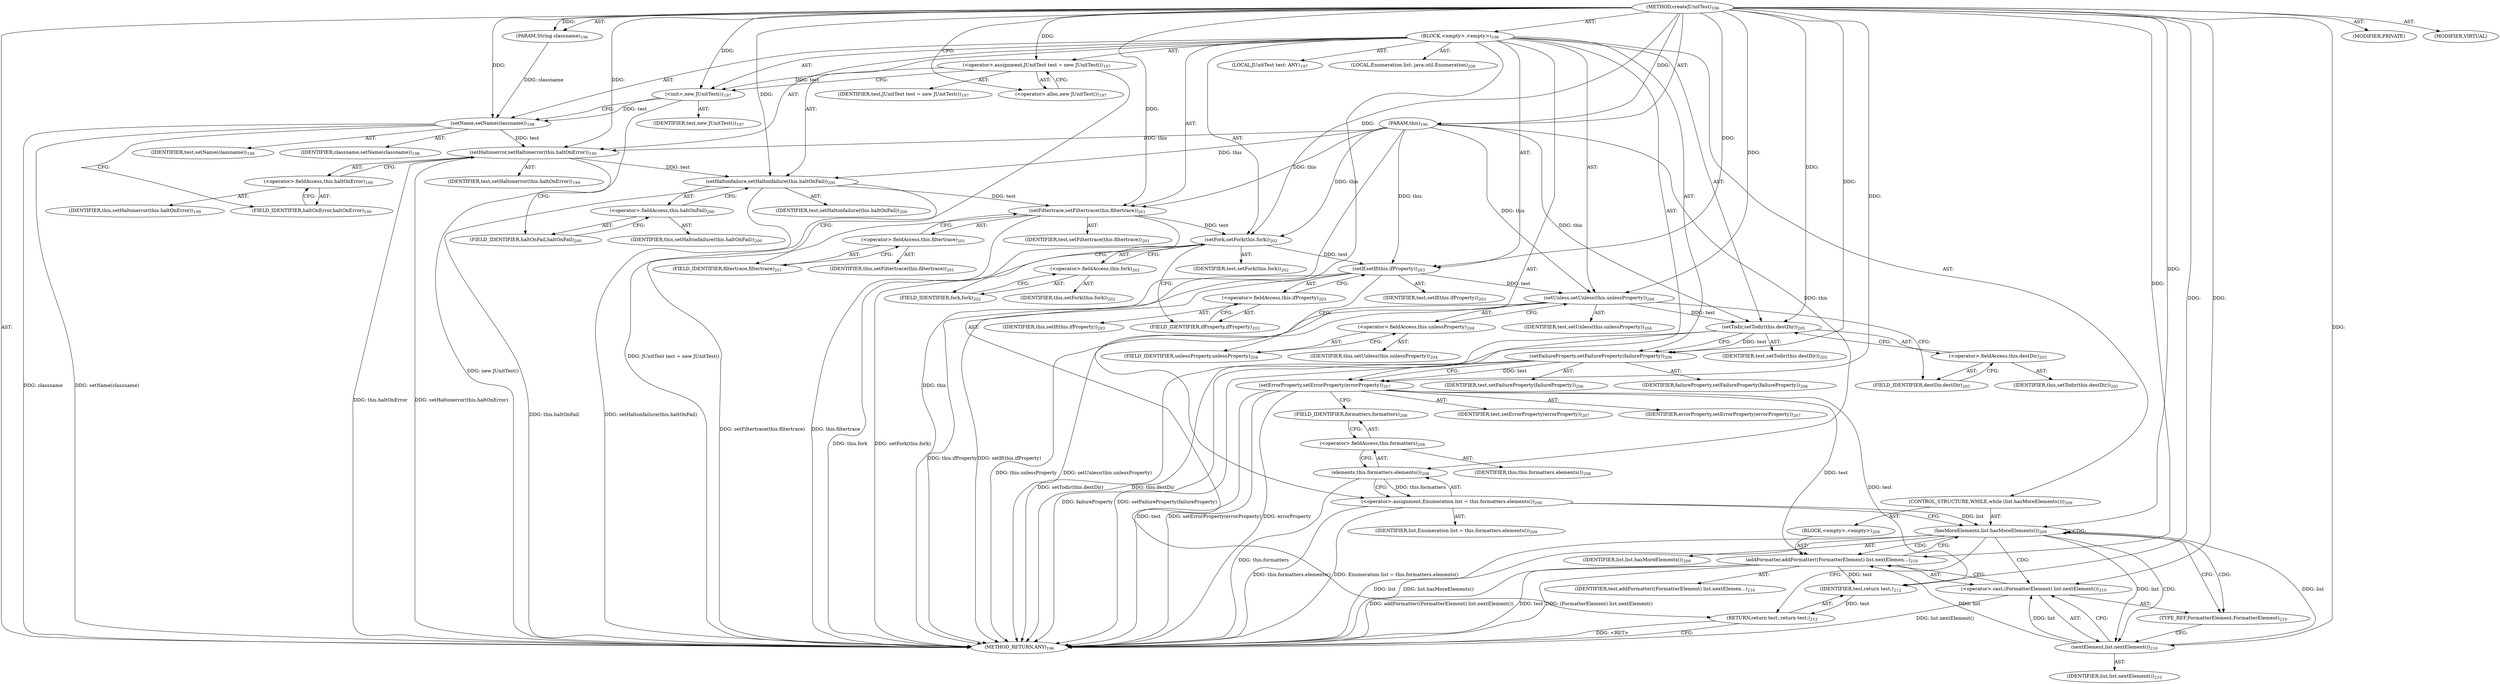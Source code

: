 digraph "createJUnitTest" {  
"111669149703" [label = <(METHOD,createJUnitTest)<SUB>196</SUB>> ]
"115964116996" [label = <(PARAM,this)<SUB>196</SUB>> ]
"115964117003" [label = <(PARAM,String classname)<SUB>196</SUB>> ]
"25769803790" [label = <(BLOCK,&lt;empty&gt;,&lt;empty&gt;)<SUB>196</SUB>> ]
"94489280528" [label = <(LOCAL,JUnitTest test: ANY)<SUB>197</SUB>> ]
"30064771154" [label = <(&lt;operator&gt;.assignment,JUnitTest test = new JUnitTest())<SUB>197</SUB>> ]
"68719476821" [label = <(IDENTIFIER,test,JUnitTest test = new JUnitTest())<SUB>197</SUB>> ]
"30064771155" [label = <(&lt;operator&gt;.alloc,new JUnitTest())<SUB>197</SUB>> ]
"30064771156" [label = <(&lt;init&gt;,new JUnitTest())<SUB>197</SUB>> ]
"68719476822" [label = <(IDENTIFIER,test,new JUnitTest())<SUB>197</SUB>> ]
"30064771157" [label = <(setName,setName(classname))<SUB>198</SUB>> ]
"68719476823" [label = <(IDENTIFIER,test,setName(classname))<SUB>198</SUB>> ]
"68719476824" [label = <(IDENTIFIER,classname,setName(classname))<SUB>198</SUB>> ]
"30064771158" [label = <(setHaltonerror,setHaltonerror(this.haltOnError))<SUB>199</SUB>> ]
"68719476825" [label = <(IDENTIFIER,test,setHaltonerror(this.haltOnError))<SUB>199</SUB>> ]
"30064771159" [label = <(&lt;operator&gt;.fieldAccess,this.haltOnError)<SUB>199</SUB>> ]
"68719476741" [label = <(IDENTIFIER,this,setHaltonerror(this.haltOnError))<SUB>199</SUB>> ]
"55834574861" [label = <(FIELD_IDENTIFIER,haltOnError,haltOnError)<SUB>199</SUB>> ]
"30064771160" [label = <(setHaltonfailure,setHaltonfailure(this.haltOnFail))<SUB>200</SUB>> ]
"68719476826" [label = <(IDENTIFIER,test,setHaltonfailure(this.haltOnFail))<SUB>200</SUB>> ]
"30064771161" [label = <(&lt;operator&gt;.fieldAccess,this.haltOnFail)<SUB>200</SUB>> ]
"68719476742" [label = <(IDENTIFIER,this,setHaltonfailure(this.haltOnFail))<SUB>200</SUB>> ]
"55834574862" [label = <(FIELD_IDENTIFIER,haltOnFail,haltOnFail)<SUB>200</SUB>> ]
"30064771162" [label = <(setFiltertrace,setFiltertrace(this.filtertrace))<SUB>201</SUB>> ]
"68719476827" [label = <(IDENTIFIER,test,setFiltertrace(this.filtertrace))<SUB>201</SUB>> ]
"30064771163" [label = <(&lt;operator&gt;.fieldAccess,this.filtertrace)<SUB>201</SUB>> ]
"68719476743" [label = <(IDENTIFIER,this,setFiltertrace(this.filtertrace))<SUB>201</SUB>> ]
"55834574863" [label = <(FIELD_IDENTIFIER,filtertrace,filtertrace)<SUB>201</SUB>> ]
"30064771164" [label = <(setFork,setFork(this.fork))<SUB>202</SUB>> ]
"68719476828" [label = <(IDENTIFIER,test,setFork(this.fork))<SUB>202</SUB>> ]
"30064771165" [label = <(&lt;operator&gt;.fieldAccess,this.fork)<SUB>202</SUB>> ]
"68719476744" [label = <(IDENTIFIER,this,setFork(this.fork))<SUB>202</SUB>> ]
"55834574864" [label = <(FIELD_IDENTIFIER,fork,fork)<SUB>202</SUB>> ]
"30064771166" [label = <(setIf,setIf(this.ifProperty))<SUB>203</SUB>> ]
"68719476829" [label = <(IDENTIFIER,test,setIf(this.ifProperty))<SUB>203</SUB>> ]
"30064771167" [label = <(&lt;operator&gt;.fieldAccess,this.ifProperty)<SUB>203</SUB>> ]
"68719476745" [label = <(IDENTIFIER,this,setIf(this.ifProperty))<SUB>203</SUB>> ]
"55834574865" [label = <(FIELD_IDENTIFIER,ifProperty,ifProperty)<SUB>203</SUB>> ]
"30064771168" [label = <(setUnless,setUnless(this.unlessProperty))<SUB>204</SUB>> ]
"68719476830" [label = <(IDENTIFIER,test,setUnless(this.unlessProperty))<SUB>204</SUB>> ]
"30064771169" [label = <(&lt;operator&gt;.fieldAccess,this.unlessProperty)<SUB>204</SUB>> ]
"68719476746" [label = <(IDENTIFIER,this,setUnless(this.unlessProperty))<SUB>204</SUB>> ]
"55834574866" [label = <(FIELD_IDENTIFIER,unlessProperty,unlessProperty)<SUB>204</SUB>> ]
"30064771170" [label = <(setTodir,setTodir(this.destDir))<SUB>205</SUB>> ]
"68719476831" [label = <(IDENTIFIER,test,setTodir(this.destDir))<SUB>205</SUB>> ]
"30064771171" [label = <(&lt;operator&gt;.fieldAccess,this.destDir)<SUB>205</SUB>> ]
"68719476747" [label = <(IDENTIFIER,this,setTodir(this.destDir))<SUB>205</SUB>> ]
"55834574867" [label = <(FIELD_IDENTIFIER,destDir,destDir)<SUB>205</SUB>> ]
"30064771172" [label = <(setFailureProperty,setFailureProperty(failureProperty))<SUB>206</SUB>> ]
"68719476832" [label = <(IDENTIFIER,test,setFailureProperty(failureProperty))<SUB>206</SUB>> ]
"68719476833" [label = <(IDENTIFIER,failureProperty,setFailureProperty(failureProperty))<SUB>206</SUB>> ]
"30064771173" [label = <(setErrorProperty,setErrorProperty(errorProperty))<SUB>207</SUB>> ]
"68719476834" [label = <(IDENTIFIER,test,setErrorProperty(errorProperty))<SUB>207</SUB>> ]
"68719476835" [label = <(IDENTIFIER,errorProperty,setErrorProperty(errorProperty))<SUB>207</SUB>> ]
"94489280529" [label = <(LOCAL,Enumeration list: java.util.Enumeration)<SUB>208</SUB>> ]
"30064771174" [label = <(&lt;operator&gt;.assignment,Enumeration list = this.formatters.elements())<SUB>208</SUB>> ]
"68719476836" [label = <(IDENTIFIER,list,Enumeration list = this.formatters.elements())<SUB>208</SUB>> ]
"30064771175" [label = <(elements,this.formatters.elements())<SUB>208</SUB>> ]
"30064771176" [label = <(&lt;operator&gt;.fieldAccess,this.formatters)<SUB>208</SUB>> ]
"68719476748" [label = <(IDENTIFIER,this,this.formatters.elements())<SUB>208</SUB>> ]
"55834574868" [label = <(FIELD_IDENTIFIER,formatters,formatters)<SUB>208</SUB>> ]
"47244640263" [label = <(CONTROL_STRUCTURE,WHILE,while (list.hasMoreElements()))<SUB>209</SUB>> ]
"30064771177" [label = <(hasMoreElements,list.hasMoreElements())<SUB>209</SUB>> ]
"68719476837" [label = <(IDENTIFIER,list,list.hasMoreElements())<SUB>209</SUB>> ]
"25769803791" [label = <(BLOCK,&lt;empty&gt;,&lt;empty&gt;)<SUB>209</SUB>> ]
"30064771178" [label = <(addFormatter,addFormatter((FormatterElement) list.nextElemen...)<SUB>210</SUB>> ]
"68719476838" [label = <(IDENTIFIER,test,addFormatter((FormatterElement) list.nextElemen...)<SUB>210</SUB>> ]
"30064771179" [label = <(&lt;operator&gt;.cast,(FormatterElement) list.nextElement())<SUB>210</SUB>> ]
"180388626433" [label = <(TYPE_REF,FormatterElement,FormatterElement)<SUB>210</SUB>> ]
"30064771180" [label = <(nextElement,list.nextElement())<SUB>210</SUB>> ]
"68719476839" [label = <(IDENTIFIER,list,list.nextElement())<SUB>210</SUB>> ]
"146028888068" [label = <(RETURN,return test;,return test;)<SUB>212</SUB>> ]
"68719476840" [label = <(IDENTIFIER,test,return test;)<SUB>212</SUB>> ]
"133143986191" [label = <(MODIFIER,PRIVATE)> ]
"133143986192" [label = <(MODIFIER,VIRTUAL)> ]
"128849018887" [label = <(METHOD_RETURN,ANY)<SUB>196</SUB>> ]
  "111669149703" -> "115964116996"  [ label = "AST: "] 
  "111669149703" -> "115964117003"  [ label = "AST: "] 
  "111669149703" -> "25769803790"  [ label = "AST: "] 
  "111669149703" -> "133143986191"  [ label = "AST: "] 
  "111669149703" -> "133143986192"  [ label = "AST: "] 
  "111669149703" -> "128849018887"  [ label = "AST: "] 
  "25769803790" -> "94489280528"  [ label = "AST: "] 
  "25769803790" -> "30064771154"  [ label = "AST: "] 
  "25769803790" -> "30064771156"  [ label = "AST: "] 
  "25769803790" -> "30064771157"  [ label = "AST: "] 
  "25769803790" -> "30064771158"  [ label = "AST: "] 
  "25769803790" -> "30064771160"  [ label = "AST: "] 
  "25769803790" -> "30064771162"  [ label = "AST: "] 
  "25769803790" -> "30064771164"  [ label = "AST: "] 
  "25769803790" -> "30064771166"  [ label = "AST: "] 
  "25769803790" -> "30064771168"  [ label = "AST: "] 
  "25769803790" -> "30064771170"  [ label = "AST: "] 
  "25769803790" -> "30064771172"  [ label = "AST: "] 
  "25769803790" -> "30064771173"  [ label = "AST: "] 
  "25769803790" -> "94489280529"  [ label = "AST: "] 
  "25769803790" -> "30064771174"  [ label = "AST: "] 
  "25769803790" -> "47244640263"  [ label = "AST: "] 
  "25769803790" -> "146028888068"  [ label = "AST: "] 
  "30064771154" -> "68719476821"  [ label = "AST: "] 
  "30064771154" -> "30064771155"  [ label = "AST: "] 
  "30064771156" -> "68719476822"  [ label = "AST: "] 
  "30064771157" -> "68719476823"  [ label = "AST: "] 
  "30064771157" -> "68719476824"  [ label = "AST: "] 
  "30064771158" -> "68719476825"  [ label = "AST: "] 
  "30064771158" -> "30064771159"  [ label = "AST: "] 
  "30064771159" -> "68719476741"  [ label = "AST: "] 
  "30064771159" -> "55834574861"  [ label = "AST: "] 
  "30064771160" -> "68719476826"  [ label = "AST: "] 
  "30064771160" -> "30064771161"  [ label = "AST: "] 
  "30064771161" -> "68719476742"  [ label = "AST: "] 
  "30064771161" -> "55834574862"  [ label = "AST: "] 
  "30064771162" -> "68719476827"  [ label = "AST: "] 
  "30064771162" -> "30064771163"  [ label = "AST: "] 
  "30064771163" -> "68719476743"  [ label = "AST: "] 
  "30064771163" -> "55834574863"  [ label = "AST: "] 
  "30064771164" -> "68719476828"  [ label = "AST: "] 
  "30064771164" -> "30064771165"  [ label = "AST: "] 
  "30064771165" -> "68719476744"  [ label = "AST: "] 
  "30064771165" -> "55834574864"  [ label = "AST: "] 
  "30064771166" -> "68719476829"  [ label = "AST: "] 
  "30064771166" -> "30064771167"  [ label = "AST: "] 
  "30064771167" -> "68719476745"  [ label = "AST: "] 
  "30064771167" -> "55834574865"  [ label = "AST: "] 
  "30064771168" -> "68719476830"  [ label = "AST: "] 
  "30064771168" -> "30064771169"  [ label = "AST: "] 
  "30064771169" -> "68719476746"  [ label = "AST: "] 
  "30064771169" -> "55834574866"  [ label = "AST: "] 
  "30064771170" -> "68719476831"  [ label = "AST: "] 
  "30064771170" -> "30064771171"  [ label = "AST: "] 
  "30064771171" -> "68719476747"  [ label = "AST: "] 
  "30064771171" -> "55834574867"  [ label = "AST: "] 
  "30064771172" -> "68719476832"  [ label = "AST: "] 
  "30064771172" -> "68719476833"  [ label = "AST: "] 
  "30064771173" -> "68719476834"  [ label = "AST: "] 
  "30064771173" -> "68719476835"  [ label = "AST: "] 
  "30064771174" -> "68719476836"  [ label = "AST: "] 
  "30064771174" -> "30064771175"  [ label = "AST: "] 
  "30064771175" -> "30064771176"  [ label = "AST: "] 
  "30064771176" -> "68719476748"  [ label = "AST: "] 
  "30064771176" -> "55834574868"  [ label = "AST: "] 
  "47244640263" -> "30064771177"  [ label = "AST: "] 
  "47244640263" -> "25769803791"  [ label = "AST: "] 
  "30064771177" -> "68719476837"  [ label = "AST: "] 
  "25769803791" -> "30064771178"  [ label = "AST: "] 
  "30064771178" -> "68719476838"  [ label = "AST: "] 
  "30064771178" -> "30064771179"  [ label = "AST: "] 
  "30064771179" -> "180388626433"  [ label = "AST: "] 
  "30064771179" -> "30064771180"  [ label = "AST: "] 
  "30064771180" -> "68719476839"  [ label = "AST: "] 
  "146028888068" -> "68719476840"  [ label = "AST: "] 
  "30064771154" -> "30064771156"  [ label = "CFG: "] 
  "30064771156" -> "30064771157"  [ label = "CFG: "] 
  "30064771157" -> "55834574861"  [ label = "CFG: "] 
  "30064771158" -> "55834574862"  [ label = "CFG: "] 
  "30064771160" -> "55834574863"  [ label = "CFG: "] 
  "30064771162" -> "55834574864"  [ label = "CFG: "] 
  "30064771164" -> "55834574865"  [ label = "CFG: "] 
  "30064771166" -> "55834574866"  [ label = "CFG: "] 
  "30064771168" -> "55834574867"  [ label = "CFG: "] 
  "30064771170" -> "30064771172"  [ label = "CFG: "] 
  "30064771172" -> "30064771173"  [ label = "CFG: "] 
  "30064771173" -> "55834574868"  [ label = "CFG: "] 
  "30064771174" -> "30064771177"  [ label = "CFG: "] 
  "146028888068" -> "128849018887"  [ label = "CFG: "] 
  "30064771155" -> "30064771154"  [ label = "CFG: "] 
  "30064771159" -> "30064771158"  [ label = "CFG: "] 
  "30064771161" -> "30064771160"  [ label = "CFG: "] 
  "30064771163" -> "30064771162"  [ label = "CFG: "] 
  "30064771165" -> "30064771164"  [ label = "CFG: "] 
  "30064771167" -> "30064771166"  [ label = "CFG: "] 
  "30064771169" -> "30064771168"  [ label = "CFG: "] 
  "30064771171" -> "30064771170"  [ label = "CFG: "] 
  "30064771175" -> "30064771174"  [ label = "CFG: "] 
  "30064771177" -> "180388626433"  [ label = "CFG: "] 
  "30064771177" -> "146028888068"  [ label = "CFG: "] 
  "55834574861" -> "30064771159"  [ label = "CFG: "] 
  "55834574862" -> "30064771161"  [ label = "CFG: "] 
  "55834574863" -> "30064771163"  [ label = "CFG: "] 
  "55834574864" -> "30064771165"  [ label = "CFG: "] 
  "55834574865" -> "30064771167"  [ label = "CFG: "] 
  "55834574866" -> "30064771169"  [ label = "CFG: "] 
  "55834574867" -> "30064771171"  [ label = "CFG: "] 
  "30064771176" -> "30064771175"  [ label = "CFG: "] 
  "30064771178" -> "30064771177"  [ label = "CFG: "] 
  "55834574868" -> "30064771176"  [ label = "CFG: "] 
  "30064771179" -> "30064771178"  [ label = "CFG: "] 
  "180388626433" -> "30064771180"  [ label = "CFG: "] 
  "30064771180" -> "30064771179"  [ label = "CFG: "] 
  "111669149703" -> "30064771155"  [ label = "CFG: "] 
  "146028888068" -> "128849018887"  [ label = "DDG: &lt;RET&gt;"] 
  "115964116996" -> "128849018887"  [ label = "DDG: this"] 
  "30064771154" -> "128849018887"  [ label = "DDG: JUnitTest test = new JUnitTest()"] 
  "30064771156" -> "128849018887"  [ label = "DDG: new JUnitTest()"] 
  "30064771157" -> "128849018887"  [ label = "DDG: classname"] 
  "30064771157" -> "128849018887"  [ label = "DDG: setName(classname)"] 
  "30064771158" -> "128849018887"  [ label = "DDG: this.haltOnError"] 
  "30064771158" -> "128849018887"  [ label = "DDG: setHaltonerror(this.haltOnError)"] 
  "30064771160" -> "128849018887"  [ label = "DDG: this.haltOnFail"] 
  "30064771160" -> "128849018887"  [ label = "DDG: setHaltonfailure(this.haltOnFail)"] 
  "30064771162" -> "128849018887"  [ label = "DDG: this.filtertrace"] 
  "30064771162" -> "128849018887"  [ label = "DDG: setFiltertrace(this.filtertrace)"] 
  "30064771164" -> "128849018887"  [ label = "DDG: this.fork"] 
  "30064771164" -> "128849018887"  [ label = "DDG: setFork(this.fork)"] 
  "30064771166" -> "128849018887"  [ label = "DDG: this.ifProperty"] 
  "30064771166" -> "128849018887"  [ label = "DDG: setIf(this.ifProperty)"] 
  "30064771168" -> "128849018887"  [ label = "DDG: this.unlessProperty"] 
  "30064771168" -> "128849018887"  [ label = "DDG: setUnless(this.unlessProperty)"] 
  "30064771170" -> "128849018887"  [ label = "DDG: this.destDir"] 
  "30064771170" -> "128849018887"  [ label = "DDG: setTodir(this.destDir)"] 
  "30064771172" -> "128849018887"  [ label = "DDG: setFailureProperty(failureProperty)"] 
  "30064771173" -> "128849018887"  [ label = "DDG: test"] 
  "30064771173" -> "128849018887"  [ label = "DDG: setErrorProperty(errorProperty)"] 
  "30064771175" -> "128849018887"  [ label = "DDG: this.formatters"] 
  "30064771174" -> "128849018887"  [ label = "DDG: this.formatters.elements()"] 
  "30064771174" -> "128849018887"  [ label = "DDG: Enumeration list = this.formatters.elements()"] 
  "30064771177" -> "128849018887"  [ label = "DDG: list"] 
  "30064771177" -> "128849018887"  [ label = "DDG: list.hasMoreElements()"] 
  "30064771178" -> "128849018887"  [ label = "DDG: test"] 
  "30064771179" -> "128849018887"  [ label = "DDG: list.nextElement()"] 
  "30064771178" -> "128849018887"  [ label = "DDG: (FormatterElement) list.nextElement()"] 
  "30064771178" -> "128849018887"  [ label = "DDG: addFormatter((FormatterElement) list.nextElement())"] 
  "30064771173" -> "128849018887"  [ label = "DDG: errorProperty"] 
  "30064771172" -> "128849018887"  [ label = "DDG: failureProperty"] 
  "111669149703" -> "115964116996"  [ label = "DDG: "] 
  "111669149703" -> "115964117003"  [ label = "DDG: "] 
  "111669149703" -> "30064771154"  [ label = "DDG: "] 
  "30064771175" -> "30064771174"  [ label = "DDG: this.formatters"] 
  "68719476840" -> "146028888068"  [ label = "DDG: test"] 
  "30064771154" -> "30064771156"  [ label = "DDG: test"] 
  "111669149703" -> "30064771156"  [ label = "DDG: "] 
  "30064771156" -> "30064771157"  [ label = "DDG: test"] 
  "111669149703" -> "30064771157"  [ label = "DDG: "] 
  "115964117003" -> "30064771157"  [ label = "DDG: classname"] 
  "30064771157" -> "30064771158"  [ label = "DDG: test"] 
  "111669149703" -> "30064771158"  [ label = "DDG: "] 
  "115964116996" -> "30064771158"  [ label = "DDG: this"] 
  "30064771158" -> "30064771160"  [ label = "DDG: test"] 
  "111669149703" -> "30064771160"  [ label = "DDG: "] 
  "115964116996" -> "30064771160"  [ label = "DDG: this"] 
  "30064771160" -> "30064771162"  [ label = "DDG: test"] 
  "111669149703" -> "30064771162"  [ label = "DDG: "] 
  "115964116996" -> "30064771162"  [ label = "DDG: this"] 
  "30064771162" -> "30064771164"  [ label = "DDG: test"] 
  "111669149703" -> "30064771164"  [ label = "DDG: "] 
  "115964116996" -> "30064771164"  [ label = "DDG: this"] 
  "30064771164" -> "30064771166"  [ label = "DDG: test"] 
  "111669149703" -> "30064771166"  [ label = "DDG: "] 
  "115964116996" -> "30064771166"  [ label = "DDG: this"] 
  "30064771166" -> "30064771168"  [ label = "DDG: test"] 
  "111669149703" -> "30064771168"  [ label = "DDG: "] 
  "115964116996" -> "30064771168"  [ label = "DDG: this"] 
  "30064771168" -> "30064771170"  [ label = "DDG: test"] 
  "111669149703" -> "30064771170"  [ label = "DDG: "] 
  "115964116996" -> "30064771170"  [ label = "DDG: this"] 
  "30064771170" -> "30064771172"  [ label = "DDG: test"] 
  "111669149703" -> "30064771172"  [ label = "DDG: "] 
  "30064771172" -> "30064771173"  [ label = "DDG: test"] 
  "111669149703" -> "30064771173"  [ label = "DDG: "] 
  "30064771173" -> "68719476840"  [ label = "DDG: test"] 
  "30064771178" -> "68719476840"  [ label = "DDG: test"] 
  "111669149703" -> "68719476840"  [ label = "DDG: "] 
  "115964116996" -> "30064771175"  [ label = "DDG: this"] 
  "30064771174" -> "30064771177"  [ label = "DDG: list"] 
  "30064771180" -> "30064771177"  [ label = "DDG: list"] 
  "111669149703" -> "30064771177"  [ label = "DDG: "] 
  "30064771173" -> "30064771178"  [ label = "DDG: test"] 
  "111669149703" -> "30064771178"  [ label = "DDG: "] 
  "30064771180" -> "30064771178"  [ label = "DDG: list"] 
  "111669149703" -> "30064771179"  [ label = "DDG: "] 
  "30064771180" -> "30064771179"  [ label = "DDG: list"] 
  "30064771177" -> "30064771180"  [ label = "DDG: list"] 
  "111669149703" -> "30064771180"  [ label = "DDG: "] 
  "30064771177" -> "30064771179"  [ label = "CDG: "] 
  "30064771177" -> "30064771180"  [ label = "CDG: "] 
  "30064771177" -> "30064771177"  [ label = "CDG: "] 
  "30064771177" -> "30064771178"  [ label = "CDG: "] 
  "30064771177" -> "180388626433"  [ label = "CDG: "] 
}
